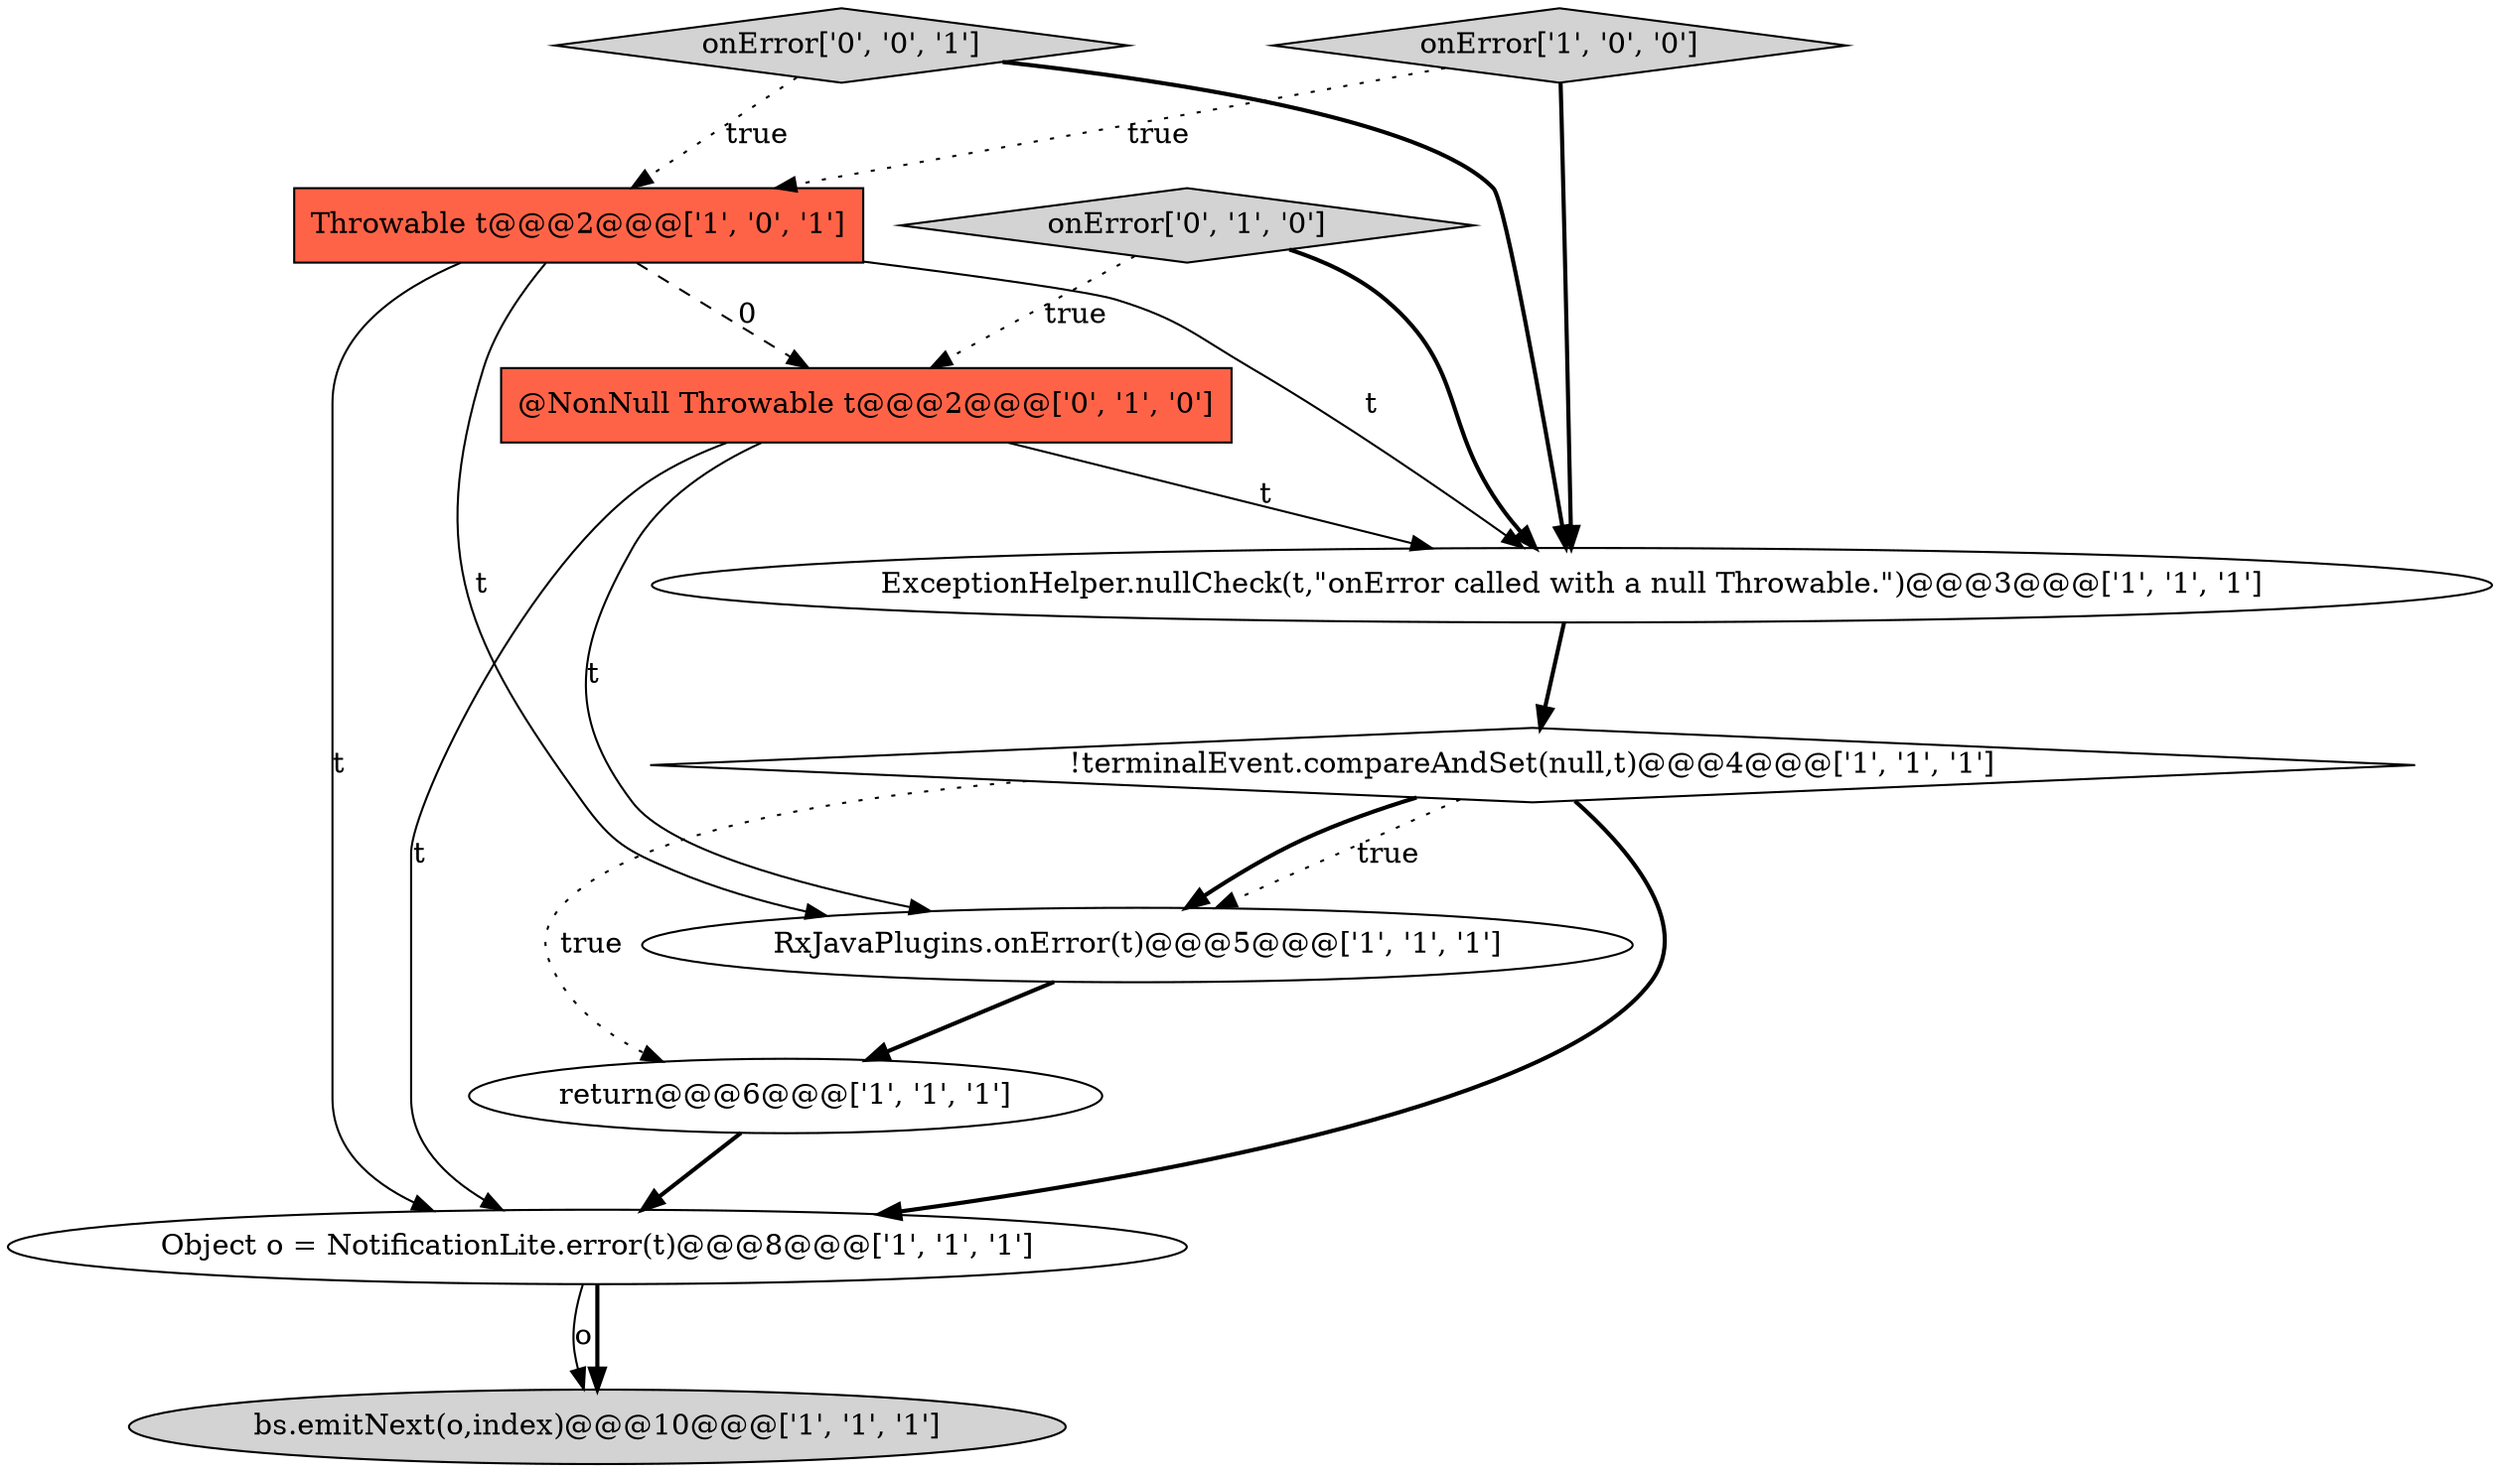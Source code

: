 digraph {
0 [style = filled, label = "Object o = NotificationLite.error(t)@@@8@@@['1', '1', '1']", fillcolor = white, shape = ellipse image = "AAA0AAABBB1BBB"];
3 [style = filled, label = "Throwable t@@@2@@@['1', '0', '1']", fillcolor = tomato, shape = box image = "AAA0AAABBB1BBB"];
2 [style = filled, label = "return@@@6@@@['1', '1', '1']", fillcolor = white, shape = ellipse image = "AAA0AAABBB1BBB"];
8 [style = filled, label = "@NonNull Throwable t@@@2@@@['0', '1', '0']", fillcolor = tomato, shape = box image = "AAA1AAABBB2BBB"];
7 [style = filled, label = "!terminalEvent.compareAndSet(null,t)@@@4@@@['1', '1', '1']", fillcolor = white, shape = diamond image = "AAA0AAABBB1BBB"];
5 [style = filled, label = "bs.emitNext(o,index)@@@10@@@['1', '1', '1']", fillcolor = lightgray, shape = ellipse image = "AAA0AAABBB1BBB"];
9 [style = filled, label = "onError['0', '1', '0']", fillcolor = lightgray, shape = diamond image = "AAA0AAABBB2BBB"];
10 [style = filled, label = "onError['0', '0', '1']", fillcolor = lightgray, shape = diamond image = "AAA0AAABBB3BBB"];
1 [style = filled, label = "RxJavaPlugins.onError(t)@@@5@@@['1', '1', '1']", fillcolor = white, shape = ellipse image = "AAA0AAABBB1BBB"];
6 [style = filled, label = "ExceptionHelper.nullCheck(t,\"onError called with a null Throwable.\")@@@3@@@['1', '1', '1']", fillcolor = white, shape = ellipse image = "AAA0AAABBB1BBB"];
4 [style = filled, label = "onError['1', '0', '0']", fillcolor = lightgray, shape = diamond image = "AAA0AAABBB1BBB"];
7->2 [style = dotted, label="true"];
4->6 [style = bold, label=""];
3->1 [style = solid, label="t"];
9->8 [style = dotted, label="true"];
10->3 [style = dotted, label="true"];
10->6 [style = bold, label=""];
4->3 [style = dotted, label="true"];
3->6 [style = solid, label="t"];
3->0 [style = solid, label="t"];
8->0 [style = solid, label="t"];
8->6 [style = solid, label="t"];
7->1 [style = dotted, label="true"];
8->1 [style = solid, label="t"];
0->5 [style = solid, label="o"];
9->6 [style = bold, label=""];
7->0 [style = bold, label=""];
2->0 [style = bold, label=""];
7->1 [style = bold, label=""];
3->8 [style = dashed, label="0"];
6->7 [style = bold, label=""];
0->5 [style = bold, label=""];
1->2 [style = bold, label=""];
}
